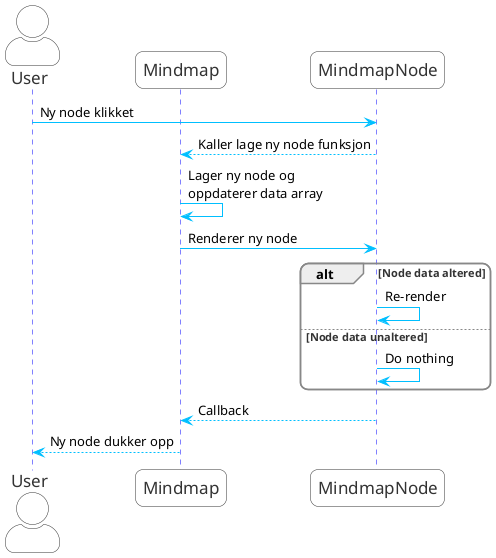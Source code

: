 @startuml
'https://plantuml.com/sequence-diagram

/'autonumber'/
skinparam actorStyle awesome
skinparam roundcorner 15

skinparam sequence {
ArrowColor DeepSkyBlue
ActorBorderColor #333
LifeLineBorderColor blue
LifeLineBackgroundColor #A9DCDF

ParticipantBorderColor #333
ParticipantBackgroundColor white
ParticipantFontName Aapex
ParticipantFontSize 17
ParticipantFontColor #333

ActorBackgroundColor white
ActorFontColor #333
ActorFontSize 17
ActorFontName Aapex

GroupBorderColor #888
GroupFontName Aapex
GroupFontColor #333
}

actor       User        as User
participant Mindmap     as Mindmap
participant MindmapNode as Node



/'boundary    boundary    as Foo2
control     control     as Foo3
entity      entity      as Foo4
database    database    as Foo5
collections collections as Foo6
queue       queue       as Foo7'/

User -> Node: Ny node klikket
Mindmap <-- Node: Kaller lage ny node funksjon
Mindmap -> Mindmap: Lager ny node og\noppdaterer data array
Mindmap -> Node: Renderer ny node

alt Node data altered

    Node -> Node: Re-render

else Node data unaltered

    Node -> Node: Do nothing

end

Mindmap <-- Node: Callback
User <-- Mindmap: Ny node dukker opp

@enduml
